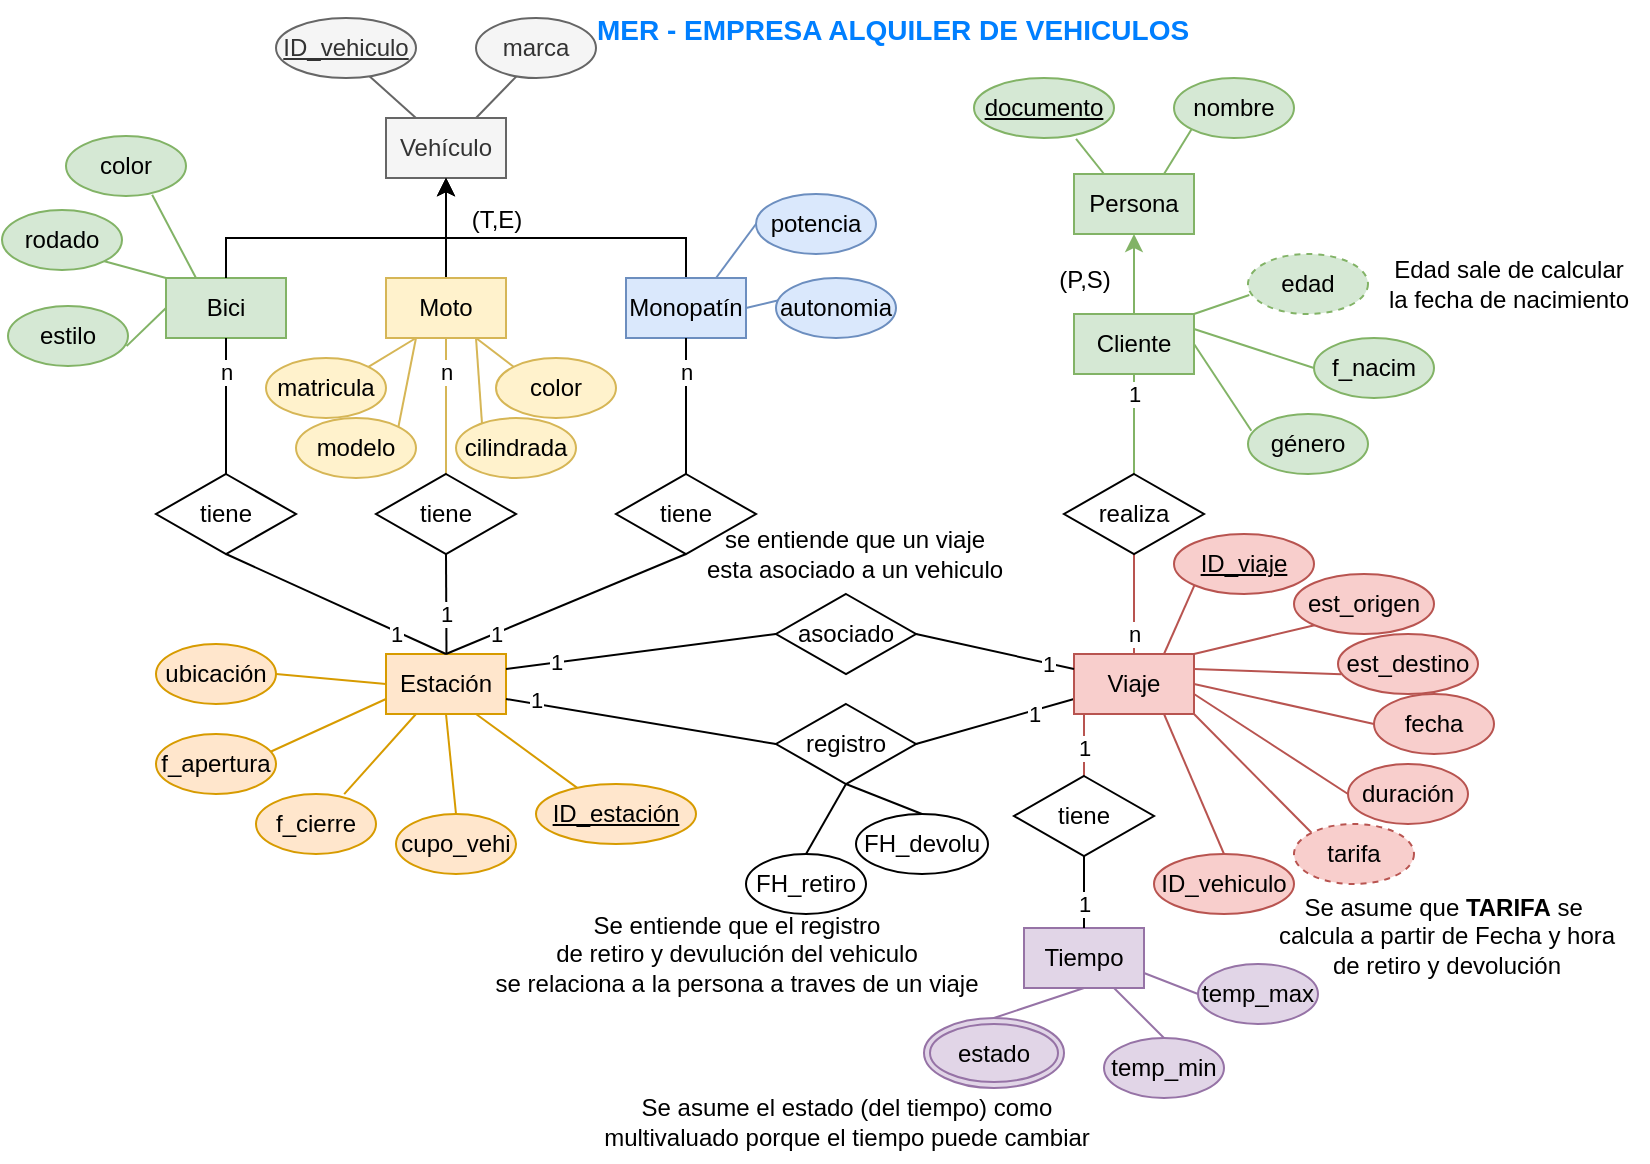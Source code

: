 <mxfile version="21.2.9" type="device">
  <diagram name="Página-1" id="mmPX26ULnHtiXkFnU_QO">
    <mxGraphModel dx="989" dy="572" grid="0" gridSize="10" guides="0" tooltips="1" connect="1" arrows="1" fold="1" page="1" pageScale="1" pageWidth="827" pageHeight="1169" math="0" shadow="0">
      <root>
        <mxCell id="0" />
        <mxCell id="1" parent="0" />
        <mxCell id="DV5UVApOX6wPqdvzMXC9-51" style="edgeStyle=none;rounded=0;orthogonalLoop=1;jettySize=auto;html=1;exitX=0.75;exitY=0;exitDx=0;exitDy=0;entryX=0.339;entryY=0.968;entryDx=0;entryDy=0;entryPerimeter=0;endArrow=none;endFill=0;fillColor=#f5f5f5;strokeColor=#666666;" edge="1" parent="1" source="DV5UVApOX6wPqdvzMXC9-3" target="DV5UVApOX6wPqdvzMXC9-50">
          <mxGeometry relative="1" as="geometry" />
        </mxCell>
        <mxCell id="DV5UVApOX6wPqdvzMXC9-52" style="edgeStyle=none;rounded=0;orthogonalLoop=1;jettySize=auto;html=1;exitX=0.25;exitY=0;exitDx=0;exitDy=0;entryX=0.666;entryY=0.968;entryDx=0;entryDy=0;entryPerimeter=0;endArrow=none;endFill=0;fillColor=#f5f5f5;strokeColor=#666666;" edge="1" parent="1" source="DV5UVApOX6wPqdvzMXC9-3" target="DV5UVApOX6wPqdvzMXC9-49">
          <mxGeometry relative="1" as="geometry" />
        </mxCell>
        <mxCell id="DV5UVApOX6wPqdvzMXC9-3" value="Vehículo" style="whiteSpace=wrap;html=1;align=center;fillColor=#f5f5f5;fontColor=#333333;strokeColor=#666666;" vertex="1" parent="1">
          <mxGeometry x="196" y="102" width="60" height="30" as="geometry" />
        </mxCell>
        <mxCell id="DV5UVApOX6wPqdvzMXC9-45" style="edgeStyle=none;rounded=0;orthogonalLoop=1;jettySize=auto;html=1;exitX=0.25;exitY=0;exitDx=0;exitDy=0;entryX=0.718;entryY=0.979;entryDx=0;entryDy=0;entryPerimeter=0;endArrow=none;endFill=0;fillColor=#d5e8d4;strokeColor=#82b366;" edge="1" parent="1" source="DV5UVApOX6wPqdvzMXC9-4" target="DV5UVApOX6wPqdvzMXC9-38">
          <mxGeometry relative="1" as="geometry" />
        </mxCell>
        <mxCell id="DV5UVApOX6wPqdvzMXC9-46" style="edgeStyle=none;rounded=0;orthogonalLoop=1;jettySize=auto;html=1;exitX=0;exitY=0;exitDx=0;exitDy=0;entryX=1;entryY=1;entryDx=0;entryDy=0;endArrow=none;endFill=0;fillColor=#d5e8d4;strokeColor=#82b366;" edge="1" parent="1" source="DV5UVApOX6wPqdvzMXC9-4" target="DV5UVApOX6wPqdvzMXC9-42">
          <mxGeometry relative="1" as="geometry" />
        </mxCell>
        <mxCell id="DV5UVApOX6wPqdvzMXC9-47" style="edgeStyle=none;rounded=0;orthogonalLoop=1;jettySize=auto;html=1;exitX=0;exitY=0.5;exitDx=0;exitDy=0;entryX=0.988;entryY=0.669;entryDx=0;entryDy=0;entryPerimeter=0;endArrow=none;endFill=0;fillColor=#d5e8d4;strokeColor=#82b366;" edge="1" parent="1" source="DV5UVApOX6wPqdvzMXC9-4" target="DV5UVApOX6wPqdvzMXC9-43">
          <mxGeometry relative="1" as="geometry" />
        </mxCell>
        <mxCell id="DV5UVApOX6wPqdvzMXC9-4" value="Bici" style="whiteSpace=wrap;html=1;align=center;fillColor=#d5e8d4;strokeColor=#82b366;" vertex="1" parent="1">
          <mxGeometry x="86" y="182" width="60" height="30" as="geometry" />
        </mxCell>
        <mxCell id="DV5UVApOX6wPqdvzMXC9-12" style="edgeStyle=orthogonalEdgeStyle;rounded=0;orthogonalLoop=1;jettySize=auto;html=1;exitX=0.5;exitY=0;exitDx=0;exitDy=0;entryX=0.5;entryY=1;entryDx=0;entryDy=0;" edge="1" parent="1" source="DV5UVApOX6wPqdvzMXC9-5" target="DV5UVApOX6wPqdvzMXC9-3">
          <mxGeometry relative="1" as="geometry" />
        </mxCell>
        <mxCell id="DV5UVApOX6wPqdvzMXC9-57" style="edgeStyle=none;rounded=0;orthogonalLoop=1;jettySize=auto;html=1;exitX=0.75;exitY=1;exitDx=0;exitDy=0;entryX=0;entryY=0;entryDx=0;entryDy=0;endArrow=none;endFill=0;fillColor=#fff2cc;strokeColor=#d6b656;" edge="1" parent="1" source="DV5UVApOX6wPqdvzMXC9-5" target="DV5UVApOX6wPqdvzMXC9-54">
          <mxGeometry relative="1" as="geometry" />
        </mxCell>
        <mxCell id="DV5UVApOX6wPqdvzMXC9-58" style="edgeStyle=none;rounded=0;orthogonalLoop=1;jettySize=auto;html=1;exitX=0.75;exitY=1;exitDx=0;exitDy=0;entryX=0.218;entryY=0.131;entryDx=0;entryDy=0;entryPerimeter=0;endArrow=none;endFill=0;fillColor=#fff2cc;strokeColor=#d6b656;" edge="1" parent="1" source="DV5UVApOX6wPqdvzMXC9-5" target="DV5UVApOX6wPqdvzMXC9-56">
          <mxGeometry relative="1" as="geometry" />
        </mxCell>
        <mxCell id="DV5UVApOX6wPqdvzMXC9-59" style="edgeStyle=none;rounded=0;orthogonalLoop=1;jettySize=auto;html=1;exitX=0.25;exitY=1;exitDx=0;exitDy=0;entryX=1;entryY=0;entryDx=0;entryDy=0;endArrow=none;endFill=0;fillColor=#fff2cc;strokeColor=#d6b656;" edge="1" parent="1" source="DV5UVApOX6wPqdvzMXC9-5" target="DV5UVApOX6wPqdvzMXC9-53">
          <mxGeometry relative="1" as="geometry" />
        </mxCell>
        <mxCell id="DV5UVApOX6wPqdvzMXC9-5" value="Moto" style="whiteSpace=wrap;html=1;align=center;fillColor=#fff2cc;strokeColor=#d6b656;" vertex="1" parent="1">
          <mxGeometry x="196" y="182" width="60" height="30" as="geometry" />
        </mxCell>
        <mxCell id="DV5UVApOX6wPqdvzMXC9-14" style="edgeStyle=orthogonalEdgeStyle;rounded=0;orthogonalLoop=1;jettySize=auto;html=1;entryX=0.5;entryY=1;entryDx=0;entryDy=0;" edge="1" parent="1" source="DV5UVApOX6wPqdvzMXC9-6" target="DV5UVApOX6wPqdvzMXC9-3">
          <mxGeometry relative="1" as="geometry">
            <Array as="points">
              <mxPoint x="346" y="162" />
              <mxPoint x="226" y="162" />
            </Array>
          </mxGeometry>
        </mxCell>
        <mxCell id="DV5UVApOX6wPqdvzMXC9-63" style="edgeStyle=none;rounded=0;orthogonalLoop=1;jettySize=auto;html=1;exitX=0.75;exitY=0;exitDx=0;exitDy=0;entryX=0;entryY=0.5;entryDx=0;entryDy=0;endArrow=none;endFill=0;fillColor=#dae8fc;strokeColor=#6c8ebf;" edge="1" parent="1" source="DV5UVApOX6wPqdvzMXC9-6" target="DV5UVApOX6wPqdvzMXC9-61">
          <mxGeometry relative="1" as="geometry" />
        </mxCell>
        <mxCell id="DV5UVApOX6wPqdvzMXC9-64" style="edgeStyle=none;rounded=0;orthogonalLoop=1;jettySize=auto;html=1;exitX=1;exitY=0.5;exitDx=0;exitDy=0;entryX=0.022;entryY=0.372;entryDx=0;entryDy=0;entryPerimeter=0;endArrow=none;endFill=0;fillColor=#dae8fc;strokeColor=#6c8ebf;" edge="1" parent="1" source="DV5UVApOX6wPqdvzMXC9-6" target="DV5UVApOX6wPqdvzMXC9-62">
          <mxGeometry relative="1" as="geometry" />
        </mxCell>
        <mxCell id="DV5UVApOX6wPqdvzMXC9-6" value="Monopatín" style="whiteSpace=wrap;html=1;align=center;fillColor=#dae8fc;strokeColor=#6c8ebf;" vertex="1" parent="1">
          <mxGeometry x="316" y="182" width="60" height="30" as="geometry" />
        </mxCell>
        <mxCell id="DV5UVApOX6wPqdvzMXC9-71" style="edgeStyle=none;rounded=0;orthogonalLoop=1;jettySize=auto;html=1;exitX=0;exitY=0.5;exitDx=0;exitDy=0;entryX=1;entryY=0.5;entryDx=0;entryDy=0;endArrow=none;endFill=0;fillColor=#ffe6cc;strokeColor=#d79b00;" edge="1" parent="1" source="DV5UVApOX6wPqdvzMXC9-8" target="DV5UVApOX6wPqdvzMXC9-65">
          <mxGeometry relative="1" as="geometry" />
        </mxCell>
        <mxCell id="DV5UVApOX6wPqdvzMXC9-72" style="edgeStyle=none;rounded=0;orthogonalLoop=1;jettySize=auto;html=1;exitX=0;exitY=0.75;exitDx=0;exitDy=0;entryX=0.936;entryY=0.313;entryDx=0;entryDy=0;entryPerimeter=0;endArrow=none;endFill=0;fillColor=#ffe6cc;strokeColor=#d79b00;" edge="1" parent="1" source="DV5UVApOX6wPqdvzMXC9-8" target="DV5UVApOX6wPqdvzMXC9-66">
          <mxGeometry relative="1" as="geometry" />
        </mxCell>
        <mxCell id="DV5UVApOX6wPqdvzMXC9-73" style="edgeStyle=none;rounded=0;orthogonalLoop=1;jettySize=auto;html=1;exitX=0.25;exitY=1;exitDx=0;exitDy=0;entryX=0.735;entryY=0.002;entryDx=0;entryDy=0;entryPerimeter=0;endArrow=none;endFill=0;fillColor=#ffe6cc;strokeColor=#d79b00;" edge="1" parent="1" source="DV5UVApOX6wPqdvzMXC9-8" target="DV5UVApOX6wPqdvzMXC9-67">
          <mxGeometry relative="1" as="geometry" />
        </mxCell>
        <mxCell id="DV5UVApOX6wPqdvzMXC9-74" style="edgeStyle=none;rounded=0;orthogonalLoop=1;jettySize=auto;html=1;exitX=0.5;exitY=1;exitDx=0;exitDy=0;entryX=0.5;entryY=0;entryDx=0;entryDy=0;endArrow=none;endFill=0;fillColor=#ffe6cc;strokeColor=#d79b00;" edge="1" parent="1" source="DV5UVApOX6wPqdvzMXC9-8" target="DV5UVApOX6wPqdvzMXC9-68">
          <mxGeometry relative="1" as="geometry" />
        </mxCell>
        <mxCell id="DV5UVApOX6wPqdvzMXC9-75" style="edgeStyle=none;rounded=0;orthogonalLoop=1;jettySize=auto;html=1;exitX=0.75;exitY=1;exitDx=0;exitDy=0;entryX=0.264;entryY=0.077;entryDx=0;entryDy=0;entryPerimeter=0;endArrow=none;endFill=0;fillColor=#ffe6cc;strokeColor=#d79b00;" edge="1" parent="1" source="DV5UVApOX6wPqdvzMXC9-8" target="DV5UVApOX6wPqdvzMXC9-69">
          <mxGeometry relative="1" as="geometry" />
        </mxCell>
        <mxCell id="DV5UVApOX6wPqdvzMXC9-8" value="Estación" style="whiteSpace=wrap;html=1;align=center;fillColor=#ffe6cc;strokeColor=#d79b00;" vertex="1" parent="1">
          <mxGeometry x="196" y="370" width="60" height="30" as="geometry" />
        </mxCell>
        <mxCell id="DV5UVApOX6wPqdvzMXC9-82" style="edgeStyle=none;rounded=0;orthogonalLoop=1;jettySize=auto;html=1;exitX=0.25;exitY=0;exitDx=0;exitDy=0;entryX=0.729;entryY=1.016;entryDx=0;entryDy=0;entryPerimeter=0;endArrow=none;endFill=0;fillColor=#d5e8d4;strokeColor=#82b366;" edge="1" parent="1" source="DV5UVApOX6wPqdvzMXC9-9" target="DV5UVApOX6wPqdvzMXC9-76">
          <mxGeometry relative="1" as="geometry" />
        </mxCell>
        <mxCell id="DV5UVApOX6wPqdvzMXC9-83" style="edgeStyle=none;rounded=0;orthogonalLoop=1;jettySize=auto;html=1;exitX=0.75;exitY=0;exitDx=0;exitDy=0;entryX=0;entryY=1;entryDx=0;entryDy=0;endArrow=none;endFill=0;fillColor=#d5e8d4;strokeColor=#82b366;" edge="1" parent="1" source="DV5UVApOX6wPqdvzMXC9-9" target="DV5UVApOX6wPqdvzMXC9-77">
          <mxGeometry relative="1" as="geometry" />
        </mxCell>
        <mxCell id="DV5UVApOX6wPqdvzMXC9-9" value="Persona" style="whiteSpace=wrap;html=1;align=center;fillColor=#d5e8d4;strokeColor=#82b366;" vertex="1" parent="1">
          <mxGeometry x="540" y="130" width="60" height="30" as="geometry" />
        </mxCell>
        <mxCell id="DV5UVApOX6wPqdvzMXC9-11" style="edgeStyle=orthogonalEdgeStyle;rounded=0;orthogonalLoop=1;jettySize=auto;html=1;entryX=0.5;entryY=1;entryDx=0;entryDy=0;fillColor=#d5e8d4;strokeColor=#82b366;" edge="1" parent="1" source="DV5UVApOX6wPqdvzMXC9-10" target="DV5UVApOX6wPqdvzMXC9-9">
          <mxGeometry relative="1" as="geometry" />
        </mxCell>
        <mxCell id="DV5UVApOX6wPqdvzMXC9-20" value="1" style="edgeStyle=none;rounded=0;orthogonalLoop=1;jettySize=auto;html=1;exitX=0.5;exitY=1;exitDx=0;exitDy=0;entryX=0.5;entryY=0;entryDx=0;entryDy=0;endArrow=none;endFill=0;fillColor=#d5e8d4;strokeColor=#82b366;" edge="1" parent="1" source="DV5UVApOX6wPqdvzMXC9-10" target="DV5UVApOX6wPqdvzMXC9-18">
          <mxGeometry x="-0.6" relative="1" as="geometry">
            <mxPoint as="offset" />
          </mxGeometry>
        </mxCell>
        <mxCell id="DV5UVApOX6wPqdvzMXC9-84" style="edgeStyle=none;rounded=0;orthogonalLoop=1;jettySize=auto;html=1;exitX=1;exitY=0;exitDx=0;exitDy=0;entryX=0.011;entryY=0.683;entryDx=0;entryDy=0;entryPerimeter=0;endArrow=none;endFill=0;fillColor=#d5e8d4;strokeColor=#82b366;" edge="1" parent="1" source="DV5UVApOX6wPqdvzMXC9-10" target="DV5UVApOX6wPqdvzMXC9-79">
          <mxGeometry relative="1" as="geometry" />
        </mxCell>
        <mxCell id="DV5UVApOX6wPqdvzMXC9-85" style="edgeStyle=none;rounded=0;orthogonalLoop=1;jettySize=auto;html=1;exitX=1;exitY=0.25;exitDx=0;exitDy=0;entryX=0;entryY=0.5;entryDx=0;entryDy=0;endArrow=none;endFill=0;fillColor=#d5e8d4;strokeColor=#82b366;" edge="1" parent="1" source="DV5UVApOX6wPqdvzMXC9-10" target="DV5UVApOX6wPqdvzMXC9-81">
          <mxGeometry relative="1" as="geometry" />
        </mxCell>
        <mxCell id="DV5UVApOX6wPqdvzMXC9-86" style="edgeStyle=none;rounded=0;orthogonalLoop=1;jettySize=auto;html=1;exitX=1;exitY=0.5;exitDx=0;exitDy=0;entryX=0.028;entryY=0.28;entryDx=0;entryDy=0;entryPerimeter=0;endArrow=none;endFill=0;fillColor=#d5e8d4;strokeColor=#82b366;" edge="1" parent="1" source="DV5UVApOX6wPqdvzMXC9-10" target="DV5UVApOX6wPqdvzMXC9-80">
          <mxGeometry relative="1" as="geometry" />
        </mxCell>
        <mxCell id="DV5UVApOX6wPqdvzMXC9-10" value="Cliente" style="whiteSpace=wrap;html=1;align=center;fillColor=#d5e8d4;strokeColor=#82b366;" vertex="1" parent="1">
          <mxGeometry x="540" y="200" width="60" height="30" as="geometry" />
        </mxCell>
        <mxCell id="DV5UVApOX6wPqdvzMXC9-94" style="edgeStyle=none;rounded=0;orthogonalLoop=1;jettySize=auto;html=1;exitX=1;exitY=0;exitDx=0;exitDy=0;entryX=0;entryY=1;entryDx=0;entryDy=0;endArrow=none;endFill=0;fillColor=#f8cecc;strokeColor=#b85450;" edge="1" parent="1" source="DV5UVApOX6wPqdvzMXC9-16" target="DV5UVApOX6wPqdvzMXC9-88">
          <mxGeometry relative="1" as="geometry" />
        </mxCell>
        <mxCell id="DV5UVApOX6wPqdvzMXC9-95" style="edgeStyle=none;rounded=0;orthogonalLoop=1;jettySize=auto;html=1;exitX=1;exitY=0.25;exitDx=0;exitDy=0;entryX=0.024;entryY=0.669;entryDx=0;entryDy=0;entryPerimeter=0;endArrow=none;endFill=0;fillColor=#f8cecc;strokeColor=#b85450;" edge="1" parent="1" source="DV5UVApOX6wPqdvzMXC9-16" target="DV5UVApOX6wPqdvzMXC9-89">
          <mxGeometry relative="1" as="geometry" />
        </mxCell>
        <mxCell id="DV5UVApOX6wPqdvzMXC9-108" style="edgeStyle=none;rounded=0;orthogonalLoop=1;jettySize=auto;html=1;exitX=0.75;exitY=0;exitDx=0;exitDy=0;entryX=0;entryY=1;entryDx=0;entryDy=0;endArrow=none;endFill=0;fillColor=#f8cecc;strokeColor=#b85450;" edge="1" parent="1" source="DV5UVApOX6wPqdvzMXC9-16" target="DV5UVApOX6wPqdvzMXC9-107">
          <mxGeometry relative="1" as="geometry" />
        </mxCell>
        <mxCell id="DV5UVApOX6wPqdvzMXC9-110" value="1" style="edgeStyle=none;rounded=0;orthogonalLoop=1;jettySize=auto;html=1;exitX=0;exitY=0.75;exitDx=0;exitDy=0;entryX=1;entryY=0.5;entryDx=0;entryDy=0;endArrow=none;endFill=0;" edge="1" parent="1" source="DV5UVApOX6wPqdvzMXC9-16" target="DV5UVApOX6wPqdvzMXC9-109">
          <mxGeometry x="-0.494" y="2" relative="1" as="geometry">
            <mxPoint as="offset" />
          </mxGeometry>
        </mxCell>
        <mxCell id="DV5UVApOX6wPqdvzMXC9-119" style="edgeStyle=none;rounded=0;orthogonalLoop=1;jettySize=auto;html=1;exitX=1;exitY=1;exitDx=0;exitDy=0;entryX=0;entryY=0;entryDx=0;entryDy=0;endArrow=none;endFill=0;fillColor=#f8cecc;strokeColor=#b85450;" edge="1" parent="1" source="DV5UVApOX6wPqdvzMXC9-16" target="DV5UVApOX6wPqdvzMXC9-118">
          <mxGeometry relative="1" as="geometry" />
        </mxCell>
        <mxCell id="DV5UVApOX6wPqdvzMXC9-16" value="Viaje" style="whiteSpace=wrap;html=1;align=center;fillColor=#f8cecc;strokeColor=#b85450;" vertex="1" parent="1">
          <mxGeometry x="540" y="370" width="60" height="30" as="geometry" />
        </mxCell>
        <mxCell id="DV5UVApOX6wPqdvzMXC9-17" value="Tiempo" style="whiteSpace=wrap;html=1;align=center;fillColor=#e1d5e7;strokeColor=#9673a6;" vertex="1" parent="1">
          <mxGeometry x="515" y="507" width="60" height="30" as="geometry" />
        </mxCell>
        <mxCell id="DV5UVApOX6wPqdvzMXC9-21" value="n" style="edgeStyle=none;rounded=0;orthogonalLoop=1;jettySize=auto;html=1;exitX=0.5;exitY=1;exitDx=0;exitDy=0;entryX=0.5;entryY=0;entryDx=0;entryDy=0;endArrow=none;endFill=0;fillColor=#f8cecc;strokeColor=#b85450;" edge="1" parent="1" source="DV5UVApOX6wPqdvzMXC9-18" target="DV5UVApOX6wPqdvzMXC9-16">
          <mxGeometry x="0.6" relative="1" as="geometry">
            <mxPoint as="offset" />
          </mxGeometry>
        </mxCell>
        <mxCell id="DV5UVApOX6wPqdvzMXC9-18" value="realiza" style="shape=rhombus;perimeter=rhombusPerimeter;whiteSpace=wrap;html=1;align=center;" vertex="1" parent="1">
          <mxGeometry x="535" y="280" width="70" height="40" as="geometry" />
        </mxCell>
        <mxCell id="DV5UVApOX6wPqdvzMXC9-27" value="n" style="edgeStyle=none;rounded=0;orthogonalLoop=1;jettySize=auto;html=1;exitX=0.5;exitY=0;exitDx=0;exitDy=0;entryX=0.5;entryY=1;entryDx=0;entryDy=0;endArrow=none;endFill=0;" edge="1" parent="1" source="DV5UVApOX6wPqdvzMXC9-23" target="DV5UVApOX6wPqdvzMXC9-4">
          <mxGeometry x="0.5" relative="1" as="geometry">
            <mxPoint as="offset" />
          </mxGeometry>
        </mxCell>
        <mxCell id="DV5UVApOX6wPqdvzMXC9-31" value="1" style="edgeStyle=none;rounded=0;orthogonalLoop=1;jettySize=auto;html=1;exitX=0.5;exitY=1;exitDx=0;exitDy=0;endArrow=none;endFill=0;entryX=0.5;entryY=0;entryDx=0;entryDy=0;" edge="1" parent="1" source="DV5UVApOX6wPqdvzMXC9-23" target="DV5UVApOX6wPqdvzMXC9-8">
          <mxGeometry x="0.555" y="-1" relative="1" as="geometry">
            <mxPoint x="161" y="340.0" as="targetPoint" />
            <mxPoint as="offset" />
          </mxGeometry>
        </mxCell>
        <mxCell id="DV5UVApOX6wPqdvzMXC9-23" value="tiene" style="shape=rhombus;perimeter=rhombusPerimeter;whiteSpace=wrap;html=1;align=center;" vertex="1" parent="1">
          <mxGeometry x="81" y="280" width="70" height="40" as="geometry" />
        </mxCell>
        <mxCell id="DV5UVApOX6wPqdvzMXC9-26" value="n" style="edgeStyle=none;rounded=0;orthogonalLoop=1;jettySize=auto;html=1;exitX=0.5;exitY=0;exitDx=0;exitDy=0;entryX=0.5;entryY=1;entryDx=0;entryDy=0;endArrow=none;endFill=0;fillColor=#fff2cc;strokeColor=#d6b656;" edge="1" parent="1" source="DV5UVApOX6wPqdvzMXC9-24" target="DV5UVApOX6wPqdvzMXC9-5">
          <mxGeometry x="0.5" relative="1" as="geometry">
            <mxPoint as="offset" />
          </mxGeometry>
        </mxCell>
        <mxCell id="DV5UVApOX6wPqdvzMXC9-30" value="1" style="edgeStyle=none;rounded=0;orthogonalLoop=1;jettySize=auto;html=1;exitX=0.5;exitY=1;exitDx=0;exitDy=0;endArrow=none;endFill=0;" edge="1" parent="1" source="DV5UVApOX6wPqdvzMXC9-24">
          <mxGeometry x="0.2" relative="1" as="geometry">
            <mxPoint x="226.241" y="370.0" as="targetPoint" />
            <mxPoint as="offset" />
          </mxGeometry>
        </mxCell>
        <mxCell id="DV5UVApOX6wPqdvzMXC9-24" value="tiene" style="shape=rhombus;perimeter=rhombusPerimeter;whiteSpace=wrap;html=1;align=center;" vertex="1" parent="1">
          <mxGeometry x="191" y="280" width="70" height="40" as="geometry" />
        </mxCell>
        <mxCell id="DV5UVApOX6wPqdvzMXC9-28" value="n" style="edgeStyle=none;rounded=0;orthogonalLoop=1;jettySize=auto;html=1;exitX=0.5;exitY=0;exitDx=0;exitDy=0;entryX=0.5;entryY=1;entryDx=0;entryDy=0;endArrow=none;endFill=0;" edge="1" parent="1" source="DV5UVApOX6wPqdvzMXC9-25" target="DV5UVApOX6wPqdvzMXC9-6">
          <mxGeometry x="0.5" relative="1" as="geometry">
            <mxPoint as="offset" />
          </mxGeometry>
        </mxCell>
        <mxCell id="DV5UVApOX6wPqdvzMXC9-29" value="1" style="edgeStyle=none;rounded=0;orthogonalLoop=1;jettySize=auto;html=1;exitX=0.5;exitY=1;exitDx=0;exitDy=0;entryX=0.5;entryY=0;entryDx=0;entryDy=0;endArrow=none;endFill=0;" edge="1" parent="1" source="DV5UVApOX6wPqdvzMXC9-25" target="DV5UVApOX6wPqdvzMXC9-8">
          <mxGeometry x="0.586" relative="1" as="geometry">
            <mxPoint as="offset" />
          </mxGeometry>
        </mxCell>
        <mxCell id="DV5UVApOX6wPqdvzMXC9-25" value="tiene" style="shape=rhombus;perimeter=rhombusPerimeter;whiteSpace=wrap;html=1;align=center;" vertex="1" parent="1">
          <mxGeometry x="311" y="280" width="70" height="40" as="geometry" />
        </mxCell>
        <mxCell id="DV5UVApOX6wPqdvzMXC9-33" value="1" style="edgeStyle=none;rounded=0;orthogonalLoop=1;jettySize=auto;html=1;exitX=1;exitY=0.5;exitDx=0;exitDy=0;entryX=0;entryY=0.25;entryDx=0;entryDy=0;endArrow=none;endFill=0;" edge="1" parent="1" source="DV5UVApOX6wPqdvzMXC9-32" target="DV5UVApOX6wPqdvzMXC9-16">
          <mxGeometry x="0.667" relative="1" as="geometry">
            <Array as="points" />
            <mxPoint as="offset" />
          </mxGeometry>
        </mxCell>
        <mxCell id="DV5UVApOX6wPqdvzMXC9-34" value="1" style="edgeStyle=none;rounded=0;orthogonalLoop=1;jettySize=auto;html=1;exitX=0;exitY=0.5;exitDx=0;exitDy=0;entryX=1;entryY=0.25;entryDx=0;entryDy=0;endArrow=none;endFill=0;" edge="1" parent="1" source="DV5UVApOX6wPqdvzMXC9-32" target="DV5UVApOX6wPqdvzMXC9-8">
          <mxGeometry x="0.63" relative="1" as="geometry">
            <mxPoint as="offset" />
          </mxGeometry>
        </mxCell>
        <mxCell id="DV5UVApOX6wPqdvzMXC9-32" value="asociado" style="shape=rhombus;perimeter=rhombusPerimeter;whiteSpace=wrap;html=1;align=center;" vertex="1" parent="1">
          <mxGeometry x="391" y="340" width="70" height="40" as="geometry" />
        </mxCell>
        <mxCell id="DV5UVApOX6wPqdvzMXC9-36" value="1" style="edgeStyle=orthogonalEdgeStyle;rounded=0;orthogonalLoop=1;jettySize=auto;html=1;endArrow=none;endFill=0;exitX=0.5;exitY=0;exitDx=0;exitDy=0;fillColor=#f8cecc;strokeColor=#b85450;" edge="1" parent="1" source="DV5UVApOX6wPqdvzMXC9-35">
          <mxGeometry x="0.333" relative="1" as="geometry">
            <mxPoint x="545" y="400" as="targetPoint" />
            <Array as="points">
              <mxPoint x="545" y="440" />
              <mxPoint x="545" y="440" />
            </Array>
            <mxPoint as="offset" />
          </mxGeometry>
        </mxCell>
        <mxCell id="DV5UVApOX6wPqdvzMXC9-37" value="1" style="edgeStyle=none;rounded=0;orthogonalLoop=1;jettySize=auto;html=1;exitX=0.5;exitY=1;exitDx=0;exitDy=0;entryX=0.5;entryY=0;entryDx=0;entryDy=0;endArrow=none;endFill=0;" edge="1" parent="1" source="DV5UVApOX6wPqdvzMXC9-35" target="DV5UVApOX6wPqdvzMXC9-17">
          <mxGeometry x="0.333" relative="1" as="geometry">
            <mxPoint as="offset" />
          </mxGeometry>
        </mxCell>
        <mxCell id="DV5UVApOX6wPqdvzMXC9-35" value="tiene" style="shape=rhombus;perimeter=rhombusPerimeter;whiteSpace=wrap;html=1;align=center;" vertex="1" parent="1">
          <mxGeometry x="510" y="431" width="70" height="40" as="geometry" />
        </mxCell>
        <mxCell id="DV5UVApOX6wPqdvzMXC9-38" value="color" style="ellipse;whiteSpace=wrap;html=1;align=center;endArrow=none;endFill=0;fillColor=#d5e8d4;strokeColor=#82b366;" vertex="1" parent="1">
          <mxGeometry x="36" y="111" width="60" height="30" as="geometry" />
        </mxCell>
        <mxCell id="DV5UVApOX6wPqdvzMXC9-41" style="edgeStyle=orthogonalEdgeStyle;rounded=0;orthogonalLoop=1;jettySize=auto;html=1;entryX=0.5;entryY=1;entryDx=0;entryDy=0;exitX=0.5;exitY=0;exitDx=0;exitDy=0;" edge="1" parent="1" source="DV5UVApOX6wPqdvzMXC9-4" target="DV5UVApOX6wPqdvzMXC9-3">
          <mxGeometry relative="1" as="geometry">
            <mxPoint x="356" y="192" as="sourcePoint" />
            <mxPoint x="236" y="142" as="targetPoint" />
            <Array as="points">
              <mxPoint x="116" y="162" />
              <mxPoint x="226" y="162" />
            </Array>
          </mxGeometry>
        </mxCell>
        <mxCell id="DV5UVApOX6wPqdvzMXC9-42" value="rodado" style="ellipse;whiteSpace=wrap;html=1;align=center;endArrow=none;endFill=0;fillColor=#d5e8d4;strokeColor=#82b366;" vertex="1" parent="1">
          <mxGeometry x="4" y="148" width="60" height="30" as="geometry" />
        </mxCell>
        <mxCell id="DV5UVApOX6wPqdvzMXC9-43" value="estilo" style="ellipse;whiteSpace=wrap;html=1;align=center;endArrow=none;endFill=0;fillColor=#d5e8d4;strokeColor=#82b366;" vertex="1" parent="1">
          <mxGeometry x="7" y="196" width="60" height="30" as="geometry" />
        </mxCell>
        <mxCell id="DV5UVApOX6wPqdvzMXC9-49" value="ID_vehiculo" style="ellipse;whiteSpace=wrap;html=1;align=center;endArrow=none;endFill=0;fontStyle=4;fillColor=#f5f5f5;fontColor=#333333;strokeColor=#666666;" vertex="1" parent="1">
          <mxGeometry x="141" y="52" width="70" height="30" as="geometry" />
        </mxCell>
        <mxCell id="DV5UVApOX6wPqdvzMXC9-50" value="marca" style="ellipse;whiteSpace=wrap;html=1;align=center;endArrow=none;endFill=0;fillColor=#f5f5f5;fontColor=#333333;strokeColor=#666666;" vertex="1" parent="1">
          <mxGeometry x="241" y="52" width="60" height="30" as="geometry" />
        </mxCell>
        <mxCell id="DV5UVApOX6wPqdvzMXC9-53" value="matricula" style="ellipse;whiteSpace=wrap;html=1;align=center;endArrow=none;endFill=0;fillColor=#fff2cc;strokeColor=#d6b656;" vertex="1" parent="1">
          <mxGeometry x="136" y="222" width="60" height="30" as="geometry" />
        </mxCell>
        <mxCell id="DV5UVApOX6wPqdvzMXC9-54" value="color" style="ellipse;whiteSpace=wrap;html=1;align=center;endArrow=none;endFill=0;fillColor=#fff2cc;strokeColor=#d6b656;" vertex="1" parent="1">
          <mxGeometry x="251" y="222" width="60" height="30" as="geometry" />
        </mxCell>
        <mxCell id="DV5UVApOX6wPqdvzMXC9-60" style="edgeStyle=none;rounded=0;orthogonalLoop=1;jettySize=auto;html=1;exitX=1;exitY=0;exitDx=0;exitDy=0;endArrow=none;endFill=0;entryX=0.25;entryY=1;entryDx=0;entryDy=0;fillColor=#fff2cc;strokeColor=#d6b656;" edge="1" parent="1" source="DV5UVApOX6wPqdvzMXC9-55" target="DV5UVApOX6wPqdvzMXC9-5">
          <mxGeometry relative="1" as="geometry">
            <mxPoint x="211" y="230" as="targetPoint" />
          </mxGeometry>
        </mxCell>
        <mxCell id="DV5UVApOX6wPqdvzMXC9-55" value="modelo" style="ellipse;whiteSpace=wrap;html=1;align=center;endArrow=none;endFill=0;fillColor=#fff2cc;strokeColor=#d6b656;" vertex="1" parent="1">
          <mxGeometry x="151" y="252" width="60" height="30" as="geometry" />
        </mxCell>
        <mxCell id="DV5UVApOX6wPqdvzMXC9-56" value="cilindrada" style="ellipse;whiteSpace=wrap;html=1;align=center;endArrow=none;endFill=0;fillColor=#fff2cc;strokeColor=#d6b656;" vertex="1" parent="1">
          <mxGeometry x="231" y="252" width="60" height="30" as="geometry" />
        </mxCell>
        <mxCell id="DV5UVApOX6wPqdvzMXC9-61" value="potencia" style="ellipse;whiteSpace=wrap;html=1;align=center;endArrow=none;endFill=0;fillColor=#dae8fc;strokeColor=#6c8ebf;" vertex="1" parent="1">
          <mxGeometry x="381" y="140" width="60" height="30" as="geometry" />
        </mxCell>
        <mxCell id="DV5UVApOX6wPqdvzMXC9-62" value="autonomia" style="ellipse;whiteSpace=wrap;html=1;align=center;endArrow=none;endFill=0;fillColor=#dae8fc;strokeColor=#6c8ebf;" vertex="1" parent="1">
          <mxGeometry x="391" y="182" width="60" height="30" as="geometry" />
        </mxCell>
        <mxCell id="DV5UVApOX6wPqdvzMXC9-65" value="ubicación" style="ellipse;whiteSpace=wrap;html=1;align=center;endArrow=none;endFill=0;fillColor=#ffe6cc;strokeColor=#d79b00;" vertex="1" parent="1">
          <mxGeometry x="81" y="365" width="60" height="30" as="geometry" />
        </mxCell>
        <mxCell id="DV5UVApOX6wPqdvzMXC9-66" value="f_apertura" style="ellipse;whiteSpace=wrap;html=1;align=center;endArrow=none;endFill=0;fillColor=#ffe6cc;strokeColor=#d79b00;" vertex="1" parent="1">
          <mxGeometry x="81" y="410" width="60" height="30" as="geometry" />
        </mxCell>
        <mxCell id="DV5UVApOX6wPqdvzMXC9-67" value="f_cierre" style="ellipse;whiteSpace=wrap;html=1;align=center;endArrow=none;endFill=0;fillColor=#ffe6cc;strokeColor=#d79b00;" vertex="1" parent="1">
          <mxGeometry x="131" y="440" width="60" height="30" as="geometry" />
        </mxCell>
        <mxCell id="DV5UVApOX6wPqdvzMXC9-68" value="cupo_vehi" style="ellipse;whiteSpace=wrap;html=1;align=center;endArrow=none;endFill=0;fillColor=#ffe6cc;strokeColor=#d79b00;" vertex="1" parent="1">
          <mxGeometry x="201" y="450" width="60" height="30" as="geometry" />
        </mxCell>
        <mxCell id="DV5UVApOX6wPqdvzMXC9-69" value="ID_estación" style="ellipse;whiteSpace=wrap;html=1;align=center;endArrow=none;endFill=0;fontStyle=4;fillColor=#ffe6cc;strokeColor=#d79b00;" vertex="1" parent="1">
          <mxGeometry x="271" y="435" width="80" height="30" as="geometry" />
        </mxCell>
        <mxCell id="DV5UVApOX6wPqdvzMXC9-76" value="documento" style="ellipse;whiteSpace=wrap;html=1;align=center;endArrow=none;endFill=0;fontStyle=4;fillColor=#d5e8d4;strokeColor=#82b366;" vertex="1" parent="1">
          <mxGeometry x="490" y="82" width="70" height="30" as="geometry" />
        </mxCell>
        <mxCell id="DV5UVApOX6wPqdvzMXC9-77" value="nombre" style="ellipse;whiteSpace=wrap;html=1;align=center;endArrow=none;endFill=0;fillColor=#d5e8d4;strokeColor=#82b366;" vertex="1" parent="1">
          <mxGeometry x="590" y="82" width="60" height="30" as="geometry" />
        </mxCell>
        <mxCell id="DV5UVApOX6wPqdvzMXC9-79" value="edad" style="ellipse;whiteSpace=wrap;html=1;align=center;endArrow=none;endFill=0;dashed=1;fillColor=#d5e8d4;strokeColor=#82b366;" vertex="1" parent="1">
          <mxGeometry x="627" y="170" width="60" height="30" as="geometry" />
        </mxCell>
        <mxCell id="DV5UVApOX6wPqdvzMXC9-80" value="género" style="ellipse;whiteSpace=wrap;html=1;align=center;endArrow=none;endFill=0;fillColor=#d5e8d4;strokeColor=#82b366;" vertex="1" parent="1">
          <mxGeometry x="627" y="250" width="60" height="30" as="geometry" />
        </mxCell>
        <mxCell id="DV5UVApOX6wPqdvzMXC9-81" value="f_nacim" style="ellipse;whiteSpace=wrap;html=1;align=center;endArrow=none;endFill=0;fillColor=#d5e8d4;strokeColor=#82b366;" vertex="1" parent="1">
          <mxGeometry x="660" y="212" width="60" height="30" as="geometry" />
        </mxCell>
        <mxCell id="DV5UVApOX6wPqdvzMXC9-87" value="Edad sale de calcular&lt;br&gt;la fecha de nacimiento" style="text;html=1;align=center;verticalAlign=middle;resizable=0;points=[];autosize=1;strokeColor=none;fillColor=none;" vertex="1" parent="1">
          <mxGeometry x="687" y="165" width="140" height="40" as="geometry" />
        </mxCell>
        <mxCell id="DV5UVApOX6wPqdvzMXC9-88" value="est_origen" style="ellipse;whiteSpace=wrap;html=1;align=center;endArrow=none;endFill=0;fillColor=#f8cecc;strokeColor=#b85450;" vertex="1" parent="1">
          <mxGeometry x="650" y="330" width="70" height="30" as="geometry" />
        </mxCell>
        <mxCell id="DV5UVApOX6wPqdvzMXC9-89" value="est_destino" style="ellipse;whiteSpace=wrap;html=1;align=center;endArrow=none;endFill=0;fillColor=#f8cecc;strokeColor=#b85450;" vertex="1" parent="1">
          <mxGeometry x="672" y="360" width="70" height="30" as="geometry" />
        </mxCell>
        <mxCell id="DV5UVApOX6wPqdvzMXC9-96" style="edgeStyle=none;rounded=0;orthogonalLoop=1;jettySize=auto;html=1;exitX=0;exitY=0.5;exitDx=0;exitDy=0;entryX=1;entryY=0.5;entryDx=0;entryDy=0;endArrow=none;endFill=0;fillColor=#f8cecc;strokeColor=#b85450;" edge="1" parent="1" source="DV5UVApOX6wPqdvzMXC9-90" target="DV5UVApOX6wPqdvzMXC9-16">
          <mxGeometry relative="1" as="geometry" />
        </mxCell>
        <mxCell id="DV5UVApOX6wPqdvzMXC9-90" value="fecha" style="ellipse;whiteSpace=wrap;html=1;align=center;endArrow=none;endFill=0;fillColor=#f8cecc;strokeColor=#b85450;" vertex="1" parent="1">
          <mxGeometry x="690" y="390" width="60" height="30" as="geometry" />
        </mxCell>
        <mxCell id="DV5UVApOX6wPqdvzMXC9-97" style="edgeStyle=none;rounded=0;orthogonalLoop=1;jettySize=auto;html=1;exitX=0;exitY=0.5;exitDx=0;exitDy=0;endArrow=none;endFill=0;fillColor=#f8cecc;strokeColor=#b85450;" edge="1" parent="1" source="DV5UVApOX6wPqdvzMXC9-91">
          <mxGeometry relative="1" as="geometry">
            <mxPoint x="600.0" y="390.0" as="targetPoint" />
          </mxGeometry>
        </mxCell>
        <mxCell id="DV5UVApOX6wPqdvzMXC9-91" value="duración" style="ellipse;whiteSpace=wrap;html=1;align=center;endArrow=none;endFill=0;fillColor=#f8cecc;strokeColor=#b85450;" vertex="1" parent="1">
          <mxGeometry x="677" y="425" width="60" height="30" as="geometry" />
        </mxCell>
        <mxCell id="DV5UVApOX6wPqdvzMXC9-98" style="edgeStyle=none;rounded=0;orthogonalLoop=1;jettySize=auto;html=1;exitX=0.5;exitY=0;exitDx=0;exitDy=0;entryX=0.75;entryY=1;entryDx=0;entryDy=0;endArrow=none;endFill=0;fillColor=#f8cecc;strokeColor=#b85450;" edge="1" parent="1" source="DV5UVApOX6wPqdvzMXC9-93" target="DV5UVApOX6wPqdvzMXC9-16">
          <mxGeometry relative="1" as="geometry" />
        </mxCell>
        <mxCell id="DV5UVApOX6wPqdvzMXC9-93" value="ID_vehiculo" style="ellipse;whiteSpace=wrap;html=1;align=center;endArrow=none;endFill=0;fontStyle=0;fillColor=#f8cecc;strokeColor=#b85450;" vertex="1" parent="1">
          <mxGeometry x="580" y="470" width="70" height="30" as="geometry" />
        </mxCell>
        <mxCell id="DV5UVApOX6wPqdvzMXC9-104" style="edgeStyle=none;rounded=0;orthogonalLoop=1;jettySize=auto;html=1;exitX=0;exitY=0.5;exitDx=0;exitDy=0;entryX=1;entryY=0.75;entryDx=0;entryDy=0;endArrow=none;endFill=0;fillColor=#e1d5e7;strokeColor=#9673a6;" edge="1" parent="1" source="DV5UVApOX6wPqdvzMXC9-99" target="DV5UVApOX6wPqdvzMXC9-17">
          <mxGeometry relative="1" as="geometry" />
        </mxCell>
        <mxCell id="DV5UVApOX6wPqdvzMXC9-99" value="temp_max" style="ellipse;whiteSpace=wrap;html=1;align=center;endArrow=none;endFill=0;fillColor=#e1d5e7;strokeColor=#9673a6;" vertex="1" parent="1">
          <mxGeometry x="602" y="525" width="60" height="30" as="geometry" />
        </mxCell>
        <mxCell id="DV5UVApOX6wPqdvzMXC9-105" style="edgeStyle=none;rounded=0;orthogonalLoop=1;jettySize=auto;html=1;exitX=0.5;exitY=0;exitDx=0;exitDy=0;entryX=0.75;entryY=1;entryDx=0;entryDy=0;endArrow=none;endFill=0;fillColor=#e1d5e7;strokeColor=#9673a6;" edge="1" parent="1" source="DV5UVApOX6wPqdvzMXC9-100" target="DV5UVApOX6wPqdvzMXC9-17">
          <mxGeometry relative="1" as="geometry" />
        </mxCell>
        <mxCell id="DV5UVApOX6wPqdvzMXC9-100" value="temp_min" style="ellipse;whiteSpace=wrap;html=1;align=center;endArrow=none;endFill=0;fillColor=#e1d5e7;strokeColor=#9673a6;" vertex="1" parent="1">
          <mxGeometry x="555" y="562" width="60" height="30" as="geometry" />
        </mxCell>
        <mxCell id="DV5UVApOX6wPqdvzMXC9-106" style="edgeStyle=none;rounded=0;orthogonalLoop=1;jettySize=auto;html=1;exitX=0.5;exitY=0;exitDx=0;exitDy=0;entryX=0.5;entryY=1;entryDx=0;entryDy=0;endArrow=none;endFill=0;fillColor=#e1d5e7;strokeColor=#9673a6;" edge="1" parent="1" source="DV5UVApOX6wPqdvzMXC9-103" target="DV5UVApOX6wPqdvzMXC9-17">
          <mxGeometry relative="1" as="geometry" />
        </mxCell>
        <mxCell id="DV5UVApOX6wPqdvzMXC9-103" value="estado" style="ellipse;shape=doubleEllipse;margin=3;whiteSpace=wrap;html=1;align=center;endArrow=none;endFill=0;fillColor=#e1d5e7;strokeColor=#9673a6;" vertex="1" parent="1">
          <mxGeometry x="465" y="552" width="70" height="35" as="geometry" />
        </mxCell>
        <mxCell id="DV5UVApOX6wPqdvzMXC9-107" value="ID_viaje" style="ellipse;whiteSpace=wrap;html=1;align=center;endArrow=none;endFill=0;fontStyle=4;fillColor=#f8cecc;strokeColor=#b85450;" vertex="1" parent="1">
          <mxGeometry x="590" y="310" width="70" height="30" as="geometry" />
        </mxCell>
        <mxCell id="DV5UVApOX6wPqdvzMXC9-111" value="1" style="edgeStyle=none;rounded=0;orthogonalLoop=1;jettySize=auto;html=1;exitX=0;exitY=0.5;exitDx=0;exitDy=0;entryX=1;entryY=0.75;entryDx=0;entryDy=0;endArrow=none;endFill=0;" edge="1" parent="1" source="DV5UVApOX6wPqdvzMXC9-109" target="DV5UVApOX6wPqdvzMXC9-8">
          <mxGeometry x="0.784" y="-2" relative="1" as="geometry">
            <mxPoint as="offset" />
          </mxGeometry>
        </mxCell>
        <mxCell id="DV5UVApOX6wPqdvzMXC9-120" style="edgeStyle=none;rounded=0;orthogonalLoop=1;jettySize=auto;html=1;exitX=0.5;exitY=1;exitDx=0;exitDy=0;entryX=0.5;entryY=0;entryDx=0;entryDy=0;endArrow=none;endFill=0;" edge="1" parent="1" source="DV5UVApOX6wPqdvzMXC9-109" target="DV5UVApOX6wPqdvzMXC9-117">
          <mxGeometry relative="1" as="geometry" />
        </mxCell>
        <mxCell id="DV5UVApOX6wPqdvzMXC9-109" value="registro" style="shape=rhombus;perimeter=rhombusPerimeter;whiteSpace=wrap;html=1;align=center;" vertex="1" parent="1">
          <mxGeometry x="391" y="395" width="70" height="40" as="geometry" />
        </mxCell>
        <mxCell id="DV5UVApOX6wPqdvzMXC9-121" style="edgeStyle=none;rounded=0;orthogonalLoop=1;jettySize=auto;html=1;exitX=0.5;exitY=0;exitDx=0;exitDy=0;entryX=0.5;entryY=1;entryDx=0;entryDy=0;endArrow=none;endFill=0;" edge="1" parent="1" source="DV5UVApOX6wPqdvzMXC9-116" target="DV5UVApOX6wPqdvzMXC9-109">
          <mxGeometry relative="1" as="geometry" />
        </mxCell>
        <mxCell id="DV5UVApOX6wPqdvzMXC9-116" value="FH_retiro" style="ellipse;whiteSpace=wrap;html=1;align=center;endArrow=none;endFill=0;" vertex="1" parent="1">
          <mxGeometry x="376" y="470" width="60" height="30" as="geometry" />
        </mxCell>
        <mxCell id="DV5UVApOX6wPqdvzMXC9-117" value="FH_devolu" style="ellipse;whiteSpace=wrap;html=1;align=center;endArrow=none;endFill=0;" vertex="1" parent="1">
          <mxGeometry x="431" y="450" width="66" height="30" as="geometry" />
        </mxCell>
        <mxCell id="DV5UVApOX6wPqdvzMXC9-118" value="tarifa" style="ellipse;whiteSpace=wrap;html=1;align=center;endArrow=none;endFill=0;dashed=1;fillColor=#f8cecc;strokeColor=#b85450;" vertex="1" parent="1">
          <mxGeometry x="650" y="455" width="60" height="30" as="geometry" />
        </mxCell>
        <mxCell id="DV5UVApOX6wPqdvzMXC9-122" value="Se asume que &lt;b&gt;TARIFA&amp;nbsp;&lt;/b&gt;se&amp;nbsp;&lt;br&gt;calcula a partir de Fecha y hora&lt;br&gt;de retiro y devolución" style="text;html=1;align=center;verticalAlign=middle;resizable=0;points=[];autosize=1;strokeColor=none;fillColor=none;" vertex="1" parent="1">
          <mxGeometry x="631" y="481" width="190" height="60" as="geometry" />
        </mxCell>
        <mxCell id="DV5UVApOX6wPqdvzMXC9-123" value="se entiende que un viaje&lt;br&gt;esta asociado a un vehiculo" style="text;html=1;align=center;verticalAlign=middle;resizable=0;points=[];autosize=1;strokeColor=none;fillColor=none;" vertex="1" parent="1">
          <mxGeometry x="345" y="300" width="170" height="40" as="geometry" />
        </mxCell>
        <mxCell id="DV5UVApOX6wPqdvzMXC9-124" value="Se entiende que el registro&lt;br&gt;de retiro y devulución del vehiculo&lt;br&gt;se relaciona a la persona a traves de un viaje" style="text;html=1;align=center;verticalAlign=middle;resizable=0;points=[];autosize=1;strokeColor=none;fillColor=none;" vertex="1" parent="1">
          <mxGeometry x="241" y="490" width="260" height="60" as="geometry" />
        </mxCell>
        <mxCell id="DV5UVApOX6wPqdvzMXC9-125" value="(T,E)" style="text;html=1;align=center;verticalAlign=middle;resizable=0;points=[];autosize=1;strokeColor=none;fillColor=none;" vertex="1" parent="1">
          <mxGeometry x="226" y="138" width="50" height="30" as="geometry" />
        </mxCell>
        <mxCell id="DV5UVApOX6wPqdvzMXC9-126" value="(P,S)" style="text;html=1;align=center;verticalAlign=middle;resizable=0;points=[];autosize=1;" vertex="1" parent="1">
          <mxGeometry x="520" y="168" width="50" height="30" as="geometry" />
        </mxCell>
        <mxCell id="DV5UVApOX6wPqdvzMXC9-129" value="Se asume el estado (del tiempo) como &lt;br&gt;multivaluado porque el tiempo puede cambiar" style="text;html=1;align=center;verticalAlign=middle;resizable=0;points=[];autosize=1;strokeColor=none;fillColor=none;" vertex="1" parent="1">
          <mxGeometry x="295" y="583" width="261" height="41" as="geometry" />
        </mxCell>
        <mxCell id="DV5UVApOX6wPqdvzMXC9-130" value="&lt;font color=&quot;#007fff&quot; style=&quot;font-size: 14px;&quot;&gt;MER - EMPRESA ALQUILER DE VEHICULOS&lt;/font&gt;" style="text;html=1;align=center;verticalAlign=middle;resizable=0;points=[];autosize=1;strokeColor=none;fillColor=none;fontStyle=1;fontSize=14;" vertex="1" parent="1">
          <mxGeometry x="292" y="43" width="314" height="29" as="geometry" />
        </mxCell>
      </root>
    </mxGraphModel>
  </diagram>
</mxfile>
